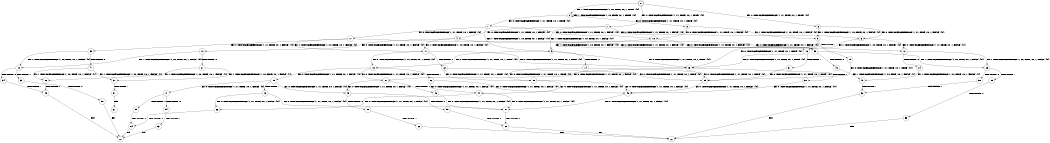 digraph BCG {
size = "7, 10.5";
center = TRUE;
node [shape = circle];
0 [peripheries = 2];
0 -> 1 [label = "EX !0 !ATOMIC_EXCH_BRANCH (1, +1, TRUE, +0, 1, TRUE) !{0}"];
0 -> 2 [label = "EX !1 !ATOMIC_EXCH_BRANCH (1, +0, TRUE, +0, 1, TRUE) !{0}"];
0 -> 3 [label = "EX !0 !ATOMIC_EXCH_BRANCH (1, +1, TRUE, +0, 1, TRUE) !{0}"];
1 -> 4 [label = "EX !0 !ATOMIC_EXCH_BRANCH (1, +1, TRUE, +0, 1, FALSE) !{0}"];
1 -> 5 [label = "EX !1 !ATOMIC_EXCH_BRANCH (1, +0, TRUE, +0, 1, FALSE) !{0}"];
1 -> 6 [label = "EX !0 !ATOMIC_EXCH_BRANCH (1, +1, TRUE, +0, 1, FALSE) !{0}"];
2 -> 2 [label = "EX !1 !ATOMIC_EXCH_BRANCH (1, +0, TRUE, +0, 1, TRUE) !{0}"];
2 -> 7 [label = "EX !0 !ATOMIC_EXCH_BRANCH (1, +1, TRUE, +0, 1, TRUE) !{0}"];
2 -> 8 [label = "EX !0 !ATOMIC_EXCH_BRANCH (1, +1, TRUE, +0, 1, TRUE) !{0}"];
3 -> 9 [label = "EX !1 !ATOMIC_EXCH_BRANCH (1, +0, TRUE, +0, 1, FALSE) !{0}"];
3 -> 6 [label = "EX !0 !ATOMIC_EXCH_BRANCH (1, +1, TRUE, +0, 1, FALSE) !{0}"];
4 -> 10 [label = "EX !0 !ATOMIC_EXCH_BRANCH (1, +1, TRUE, +0, 1, FALSE) !{0}"];
4 -> 11 [label = "EX !1 !ATOMIC_EXCH_BRANCH (1, +0, TRUE, +0, 1, FALSE) !{0}"];
4 -> 12 [label = "EX !0 !ATOMIC_EXCH_BRANCH (1, +1, TRUE, +0, 1, FALSE) !{0}"];
5 -> 13 [label = "EX !0 !ATOMIC_EXCH_BRANCH (1, +1, TRUE, +0, 1, TRUE) !{0}"];
5 -> 14 [label = "TERMINATE !1"];
5 -> 15 [label = "EX !0 !ATOMIC_EXCH_BRANCH (1, +1, TRUE, +0, 1, TRUE) !{0}"];
6 -> 16 [label = "EX !1 !ATOMIC_EXCH_BRANCH (1, +0, TRUE, +0, 1, FALSE) !{0}"];
6 -> 12 [label = "EX !0 !ATOMIC_EXCH_BRANCH (1, +1, TRUE, +0, 1, FALSE) !{0}"];
7 -> 17 [label = "EX !0 !ATOMIC_EXCH_BRANCH (1, +1, TRUE, +0, 1, FALSE) !{0}"];
7 -> 5 [label = "EX !1 !ATOMIC_EXCH_BRANCH (1, +0, TRUE, +0, 1, FALSE) !{0}"];
7 -> 18 [label = "EX !0 !ATOMIC_EXCH_BRANCH (1, +1, TRUE, +0, 1, FALSE) !{0}"];
8 -> 9 [label = "EX !1 !ATOMIC_EXCH_BRANCH (1, +0, TRUE, +0, 1, FALSE) !{0}"];
8 -> 18 [label = "EX !0 !ATOMIC_EXCH_BRANCH (1, +1, TRUE, +0, 1, FALSE) !{0}"];
9 -> 19 [label = "TERMINATE !1"];
9 -> 15 [label = "EX !0 !ATOMIC_EXCH_BRANCH (1, +1, TRUE, +0, 1, TRUE) !{0}"];
10 -> 20 [label = "EX !1 !ATOMIC_EXCH_BRANCH (1, +0, TRUE, +0, 1, FALSE) !{0}"];
10 -> 21 [label = "TERMINATE !0"];
11 -> 13 [label = "EX !0 !ATOMIC_EXCH_BRANCH (1, +1, TRUE, +0, 1, TRUE) !{0}"];
11 -> 22 [label = "TERMINATE !1"];
11 -> 15 [label = "EX !0 !ATOMIC_EXCH_BRANCH (1, +1, TRUE, +0, 1, TRUE) !{0}"];
12 -> 23 [label = "EX !1 !ATOMIC_EXCH_BRANCH (1, +0, TRUE, +0, 1, FALSE) !{0}"];
12 -> 24 [label = "TERMINATE !0"];
13 -> 25 [label = "EX !0 !ATOMIC_EXCH_BRANCH (1, +1, TRUE, +0, 1, FALSE) !{0}"];
13 -> 26 [label = "TERMINATE !1"];
13 -> 27 [label = "EX !0 !ATOMIC_EXCH_BRANCH (1, +1, TRUE, +0, 1, FALSE) !{0}"];
14 -> 28 [label = "EX !0 !ATOMIC_EXCH_BRANCH (1, +1, TRUE, +0, 1, TRUE) !{0}"];
14 -> 29 [label = "EX !0 !ATOMIC_EXCH_BRANCH (1, +1, TRUE, +0, 1, TRUE) !{0}"];
15 -> 30 [label = "TERMINATE !1"];
15 -> 27 [label = "EX !0 !ATOMIC_EXCH_BRANCH (1, +1, TRUE, +0, 1, FALSE) !{0}"];
16 -> 31 [label = "TERMINATE !1"];
16 -> 15 [label = "EX !0 !ATOMIC_EXCH_BRANCH (1, +1, TRUE, +0, 1, TRUE) !{0}"];
17 -> 32 [label = "EX !0 !ATOMIC_EXCH_BRANCH (1, +1, TRUE, +0, 1, FALSE) !{0}"];
17 -> 11 [label = "EX !1 !ATOMIC_EXCH_BRANCH (1, +0, TRUE, +0, 1, FALSE) !{0}"];
17 -> 33 [label = "EX !0 !ATOMIC_EXCH_BRANCH (1, +1, TRUE, +0, 1, FALSE) !{0}"];
18 -> 16 [label = "EX !1 !ATOMIC_EXCH_BRANCH (1, +0, TRUE, +0, 1, FALSE) !{0}"];
18 -> 33 [label = "EX !0 !ATOMIC_EXCH_BRANCH (1, +1, TRUE, +0, 1, FALSE) !{0}"];
19 -> 29 [label = "EX !0 !ATOMIC_EXCH_BRANCH (1, +1, TRUE, +0, 1, TRUE) !{0}"];
20 -> 34 [label = "TERMINATE !0"];
20 -> 35 [label = "TERMINATE !1"];
21 -> 36 [label = "EX !1 !ATOMIC_EXCH_BRANCH (1, +0, TRUE, +0, 1, FALSE) !{1}"];
21 -> 37 [label = "EX !1 !ATOMIC_EXCH_BRANCH (1, +0, TRUE, +0, 1, FALSE) !{1}"];
22 -> 28 [label = "EX !0 !ATOMIC_EXCH_BRANCH (1, +1, TRUE, +0, 1, TRUE) !{0}"];
22 -> 29 [label = "EX !0 !ATOMIC_EXCH_BRANCH (1, +1, TRUE, +0, 1, TRUE) !{0}"];
23 -> 38 [label = "TERMINATE !0"];
23 -> 39 [label = "TERMINATE !1"];
24 -> 40 [label = "EX !1 !ATOMIC_EXCH_BRANCH (1, +0, TRUE, +0, 1, FALSE) !{1}"];
25 -> 41 [label = "EX !0 !ATOMIC_EXCH_BRANCH (1, +1, TRUE, +0, 1, FALSE) !{0}"];
25 -> 42 [label = "TERMINATE !1"];
25 -> 43 [label = "EX !0 !ATOMIC_EXCH_BRANCH (1, +1, TRUE, +0, 1, FALSE) !{0}"];
26 -> 44 [label = "EX !0 !ATOMIC_EXCH_BRANCH (1, +1, TRUE, +0, 1, FALSE) !{0}"];
26 -> 45 [label = "EX !0 !ATOMIC_EXCH_BRANCH (1, +1, TRUE, +0, 1, FALSE) !{0}"];
27 -> 46 [label = "TERMINATE !1"];
27 -> 43 [label = "EX !0 !ATOMIC_EXCH_BRANCH (1, +1, TRUE, +0, 1, FALSE) !{0}"];
28 -> 44 [label = "EX !0 !ATOMIC_EXCH_BRANCH (1, +1, TRUE, +0, 1, FALSE) !{0}"];
28 -> 45 [label = "EX !0 !ATOMIC_EXCH_BRANCH (1, +1, TRUE, +0, 1, FALSE) !{0}"];
29 -> 45 [label = "EX !0 !ATOMIC_EXCH_BRANCH (1, +1, TRUE, +0, 1, FALSE) !{0}"];
30 -> 45 [label = "EX !0 !ATOMIC_EXCH_BRANCH (1, +1, TRUE, +0, 1, FALSE) !{0}"];
31 -> 29 [label = "EX !0 !ATOMIC_EXCH_BRANCH (1, +1, TRUE, +0, 1, TRUE) !{0}"];
32 -> 20 [label = "EX !1 !ATOMIC_EXCH_BRANCH (1, +0, TRUE, +0, 1, FALSE) !{0}"];
32 -> 47 [label = "TERMINATE !0"];
33 -> 23 [label = "EX !1 !ATOMIC_EXCH_BRANCH (1, +0, TRUE, +0, 1, FALSE) !{0}"];
33 -> 48 [label = "TERMINATE !0"];
34 -> 49 [label = "TERMINATE !1"];
35 -> 50 [label = "TERMINATE !0"];
36 -> 49 [label = "TERMINATE !1"];
37 -> 51 [label = "TERMINATE !1"];
38 -> 52 [label = "TERMINATE !1"];
39 -> 53 [label = "TERMINATE !0"];
40 -> 52 [label = "TERMINATE !1"];
41 -> 54 [label = "TERMINATE !0"];
41 -> 55 [label = "TERMINATE !1"];
42 -> 56 [label = "EX !0 !ATOMIC_EXCH_BRANCH (1, +1, TRUE, +0, 1, FALSE) !{0}"];
42 -> 57 [label = "EX !0 !ATOMIC_EXCH_BRANCH (1, +1, TRUE, +0, 1, FALSE) !{0}"];
43 -> 58 [label = "TERMINATE !0"];
43 -> 59 [label = "TERMINATE !1"];
44 -> 56 [label = "EX !0 !ATOMIC_EXCH_BRANCH (1, +1, TRUE, +0, 1, FALSE) !{0}"];
44 -> 57 [label = "EX !0 !ATOMIC_EXCH_BRANCH (1, +1, TRUE, +0, 1, FALSE) !{0}"];
45 -> 57 [label = "EX !0 !ATOMIC_EXCH_BRANCH (1, +1, TRUE, +0, 1, FALSE) !{0}"];
46 -> 57 [label = "EX !0 !ATOMIC_EXCH_BRANCH (1, +1, TRUE, +0, 1, FALSE) !{0}"];
47 -> 36 [label = "EX !1 !ATOMIC_EXCH_BRANCH (1, +0, TRUE, +0, 1, FALSE) !{1}"];
47 -> 37 [label = "EX !1 !ATOMIC_EXCH_BRANCH (1, +0, TRUE, +0, 1, FALSE) !{1}"];
48 -> 40 [label = "EX !1 !ATOMIC_EXCH_BRANCH (1, +0, TRUE, +0, 1, FALSE) !{1}"];
49 -> 60 [label = "exit"];
50 -> 60 [label = "exit"];
51 -> 61 [label = "exit"];
52 -> 62 [label = "exit"];
53 -> 62 [label = "exit"];
54 -> 63 [label = "TERMINATE !1"];
55 -> 64 [label = "TERMINATE !0"];
56 -> 64 [label = "TERMINATE !0"];
57 -> 65 [label = "TERMINATE !0"];
58 -> 66 [label = "TERMINATE !1"];
59 -> 65 [label = "TERMINATE !0"];
63 -> 60 [label = "exit"];
64 -> 60 [label = "exit"];
65 -> 62 [label = "exit"];
66 -> 62 [label = "exit"];
}
